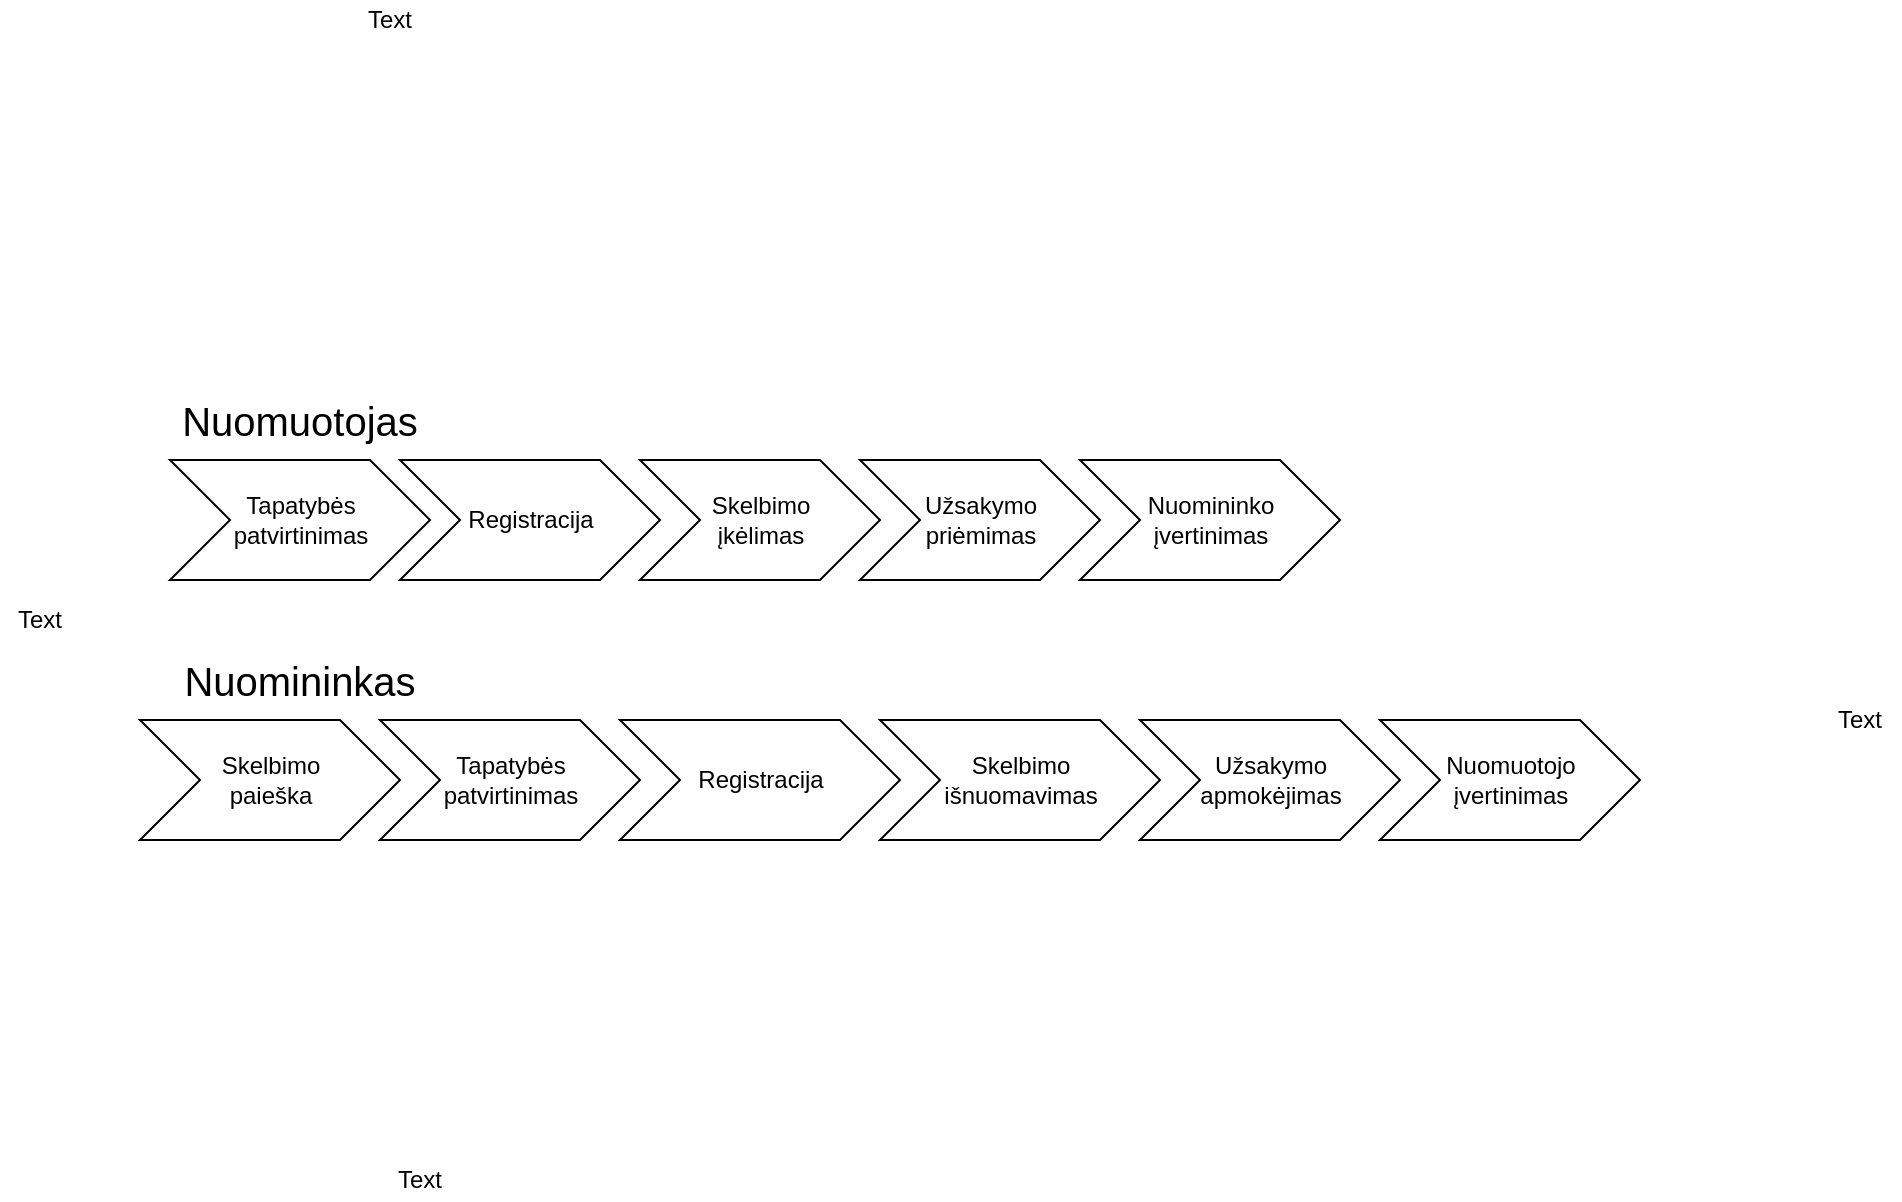<mxfile version="14.7.0" type="device"><diagram id="Rege7EAUNdfkwWRHMqP-" name="Page-1"><mxGraphModel dx="2272" dy="705" grid="1" gridSize="10" guides="1" tooltips="1" connect="1" arrows="1" fold="1" page="1" pageScale="1" pageWidth="850" pageHeight="1100" math="0" shadow="0"><root><mxCell id="0"/><mxCell id="1" parent="0"/><mxCell id="GRldKqOwlsqstWB_aisS-1" value="Registracija" style="html=1;shadow=0;dashed=0;align=center;verticalAlign=middle;shape=mxgraph.arrows2.arrow;dy=0;dx=30;notch=30;" parent="1" vertex="1"><mxGeometry x="170" y="280" width="130" height="60" as="geometry"/></mxCell><mxCell id="GRldKqOwlsqstWB_aisS-2" value="&lt;font style=&quot;font-size: 20px&quot;&gt;Nuomuotojas&lt;/font&gt;" style="text;html=1;strokeColor=none;fillColor=none;align=center;verticalAlign=middle;whiteSpace=wrap;rounded=0;" parent="1" vertex="1"><mxGeometry x="100" y="250" width="40" height="20" as="geometry"/></mxCell><mxCell id="GRldKqOwlsqstWB_aisS-3" value="Skelbimo &lt;br&gt;įkėlimas" style="html=1;shadow=0;dashed=0;align=center;verticalAlign=middle;shape=mxgraph.arrows2.arrow;dy=0;dx=30;notch=30;" parent="1" vertex="1"><mxGeometry x="290" y="280" width="120" height="60" as="geometry"/></mxCell><mxCell id="GRldKqOwlsqstWB_aisS-4" value="Užsakymo &lt;br&gt;priėmimas" style="html=1;shadow=0;dashed=0;align=center;verticalAlign=middle;shape=mxgraph.arrows2.arrow;dy=0;dx=30;notch=30;" parent="1" vertex="1"><mxGeometry x="400" y="280" width="120" height="60" as="geometry"/></mxCell><mxCell id="GRldKqOwlsqstWB_aisS-5" value="Nuomininko&lt;br&gt;įvertinimas" style="html=1;shadow=0;dashed=0;align=center;verticalAlign=middle;shape=mxgraph.arrows2.arrow;dy=0;dx=30;notch=30;" parent="1" vertex="1"><mxGeometry x="510" y="280" width="130" height="60" as="geometry"/></mxCell><mxCell id="GRldKqOwlsqstWB_aisS-7" value="Skelbimo &lt;br&gt;paieška" style="html=1;shadow=0;dashed=0;align=center;verticalAlign=middle;shape=mxgraph.arrows2.arrow;dy=0;dx=30;notch=30;" parent="1" vertex="1"><mxGeometry x="40" y="410" width="130" height="60" as="geometry"/></mxCell><mxCell id="GRldKqOwlsqstWB_aisS-8" value="&lt;font style=&quot;font-size: 20px&quot;&gt;Nuomininkas&lt;/font&gt;" style="text;html=1;strokeColor=none;fillColor=none;align=center;verticalAlign=middle;whiteSpace=wrap;rounded=0;" parent="1" vertex="1"><mxGeometry x="100" y="380" width="40" height="20" as="geometry"/></mxCell><mxCell id="GRldKqOwlsqstWB_aisS-9" value="Skelbimo&lt;br&gt;išnuomavimas" style="html=1;shadow=0;dashed=0;align=center;verticalAlign=middle;shape=mxgraph.arrows2.arrow;dy=0;dx=30;notch=30;" parent="1" vertex="1"><mxGeometry x="410" y="410" width="140" height="60" as="geometry"/></mxCell><mxCell id="GRldKqOwlsqstWB_aisS-11" value="Nuomuotojo&lt;br&gt;įvertinimas" style="html=1;shadow=0;dashed=0;align=center;verticalAlign=middle;shape=mxgraph.arrows2.arrow;dy=0;dx=30;notch=30;" parent="1" vertex="1"><mxGeometry x="660" y="410" width="130" height="60" as="geometry"/></mxCell><mxCell id="GRldKqOwlsqstWB_aisS-18" value="Registracija" style="html=1;shadow=0;dashed=0;align=center;verticalAlign=middle;shape=mxgraph.arrows2.arrow;dy=0;dx=30;notch=30;" parent="1" vertex="1"><mxGeometry x="280" y="410" width="140" height="60" as="geometry"/></mxCell><mxCell id="GRldKqOwlsqstWB_aisS-19" value="Tapatybės&lt;br&gt;patvirtinimas" style="html=1;shadow=0;dashed=0;align=center;verticalAlign=middle;shape=mxgraph.arrows2.arrow;dy=0;dx=30;notch=30;" parent="1" vertex="1"><mxGeometry x="55" y="280" width="130" height="60" as="geometry"/></mxCell><mxCell id="GRldKqOwlsqstWB_aisS-21" value="Tapatybės&lt;br&gt;patvirtinimas" style="html=1;shadow=0;dashed=0;align=center;verticalAlign=middle;shape=mxgraph.arrows2.arrow;dy=0;dx=30;notch=30;" parent="1" vertex="1"><mxGeometry x="160" y="410" width="130" height="60" as="geometry"/></mxCell><mxCell id="GRldKqOwlsqstWB_aisS-22" value="Užsakymo&lt;br&gt;apmokėjimas" style="html=1;shadow=0;dashed=0;align=center;verticalAlign=middle;shape=mxgraph.arrows2.arrow;dy=0;dx=30;notch=30;" parent="1" vertex="1"><mxGeometry x="540" y="410" width="130" height="60" as="geometry"/></mxCell><mxCell id="wMTFCMq6mKfy4AkSgMn0-1" value="Text" style="text;html=1;strokeColor=none;fillColor=none;align=center;verticalAlign=middle;whiteSpace=wrap;rounded=0;" parent="1" vertex="1"><mxGeometry x="160" y="630" width="40" height="20" as="geometry"/></mxCell><mxCell id="wMTFCMq6mKfy4AkSgMn0-2" value="Text" style="text;html=1;strokeColor=none;fillColor=none;align=center;verticalAlign=middle;whiteSpace=wrap;rounded=0;" parent="1" vertex="1"><mxGeometry x="145" y="50" width="40" height="20" as="geometry"/></mxCell><mxCell id="kiTv4DGVoRpR3mUVqMYX-1" value="Text" style="text;html=1;strokeColor=none;fillColor=none;align=center;verticalAlign=middle;whiteSpace=wrap;rounded=0;" vertex="1" parent="1"><mxGeometry x="880" y="400" width="40" height="20" as="geometry"/></mxCell><mxCell id="kiTv4DGVoRpR3mUVqMYX-2" value="Text" style="text;html=1;strokeColor=none;fillColor=none;align=center;verticalAlign=middle;whiteSpace=wrap;rounded=0;" vertex="1" parent="1"><mxGeometry x="-30" y="350" width="40" height="20" as="geometry"/></mxCell></root></mxGraphModel></diagram></mxfile>